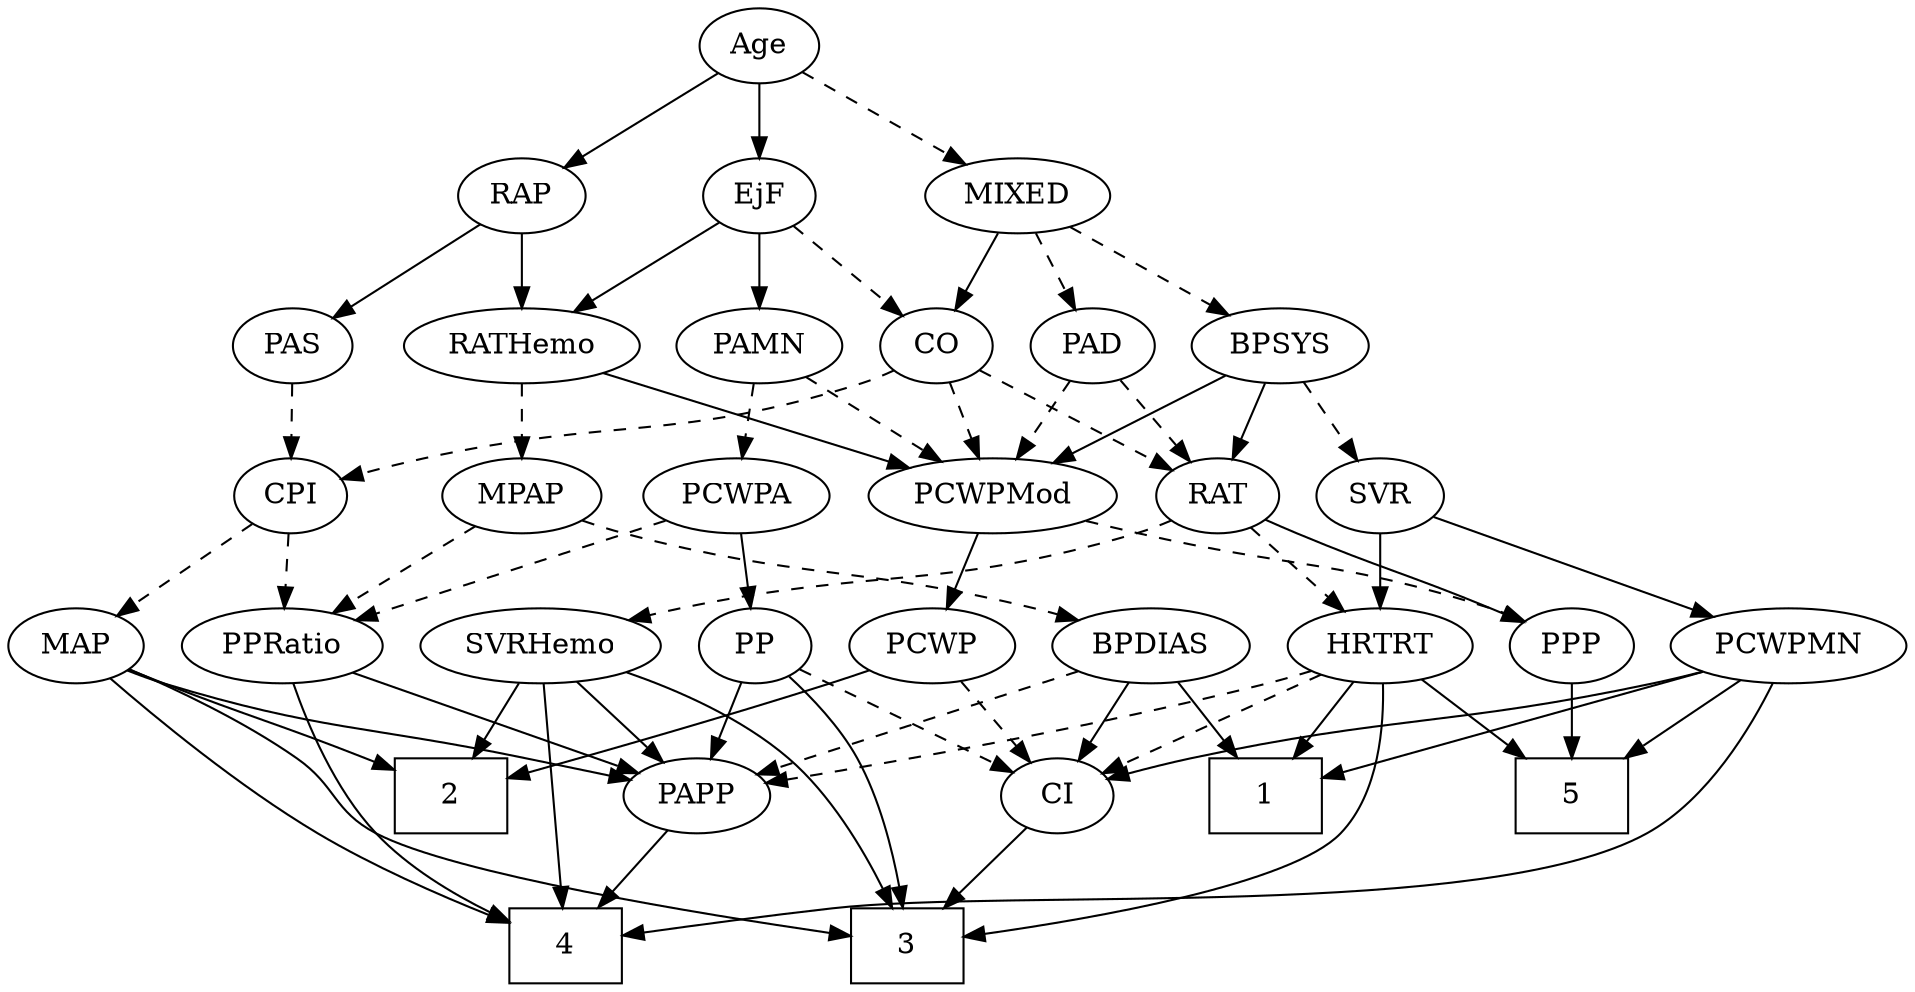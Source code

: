 strict digraph {
	graph [bb="0,0,826.59,468"];
	node [label="\N"];
	1	[height=0.5,
		pos="230.05,90",
		shape=box,
		width=0.75];
	2	[height=0.5,
		pos="584.05,90",
		shape=box,
		width=0.75];
	3	[height=0.5,
		pos="409.05,18",
		shape=box,
		width=0.75];
	4	[height=0.5,
		pos="677.05,18",
		shape=box,
		width=0.75];
	5	[height=0.5,
		pos="145.05,90",
		shape=box,
		width=0.75];
	Age	[height=0.5,
		pos="475.05,450",
		width=0.75];
	EjF	[height=0.5,
		pos="475.05,378",
		width=0.75];
	Age -> EjF	[pos="e,475.05,396.1 475.05,431.7 475.05,423.98 475.05,414.71 475.05,406.11",
		style=solid];
	RAP	[height=0.5,
		pos="548.05,378",
		width=0.77632];
	Age -> RAP	[pos="e,533.04,393.38 489.82,434.83 500.14,424.94 514.1,411.55 525.77,400.36",
		style=solid];
	MIXED	[height=0.5,
		pos="385.05,378",
		width=1.1193];
	Age -> MIXED	[pos="e,404.4,394.05 458.12,435.83 445.23,425.81 427.22,411.81 412.31,400.21",
		style=dashed];
	CO	[height=0.5,
		pos="420.05,306",
		width=0.75];
	EjF -> CO	[pos="e,431.96,322.16 463.11,361.81 455.83,352.55 446.38,340.52 438.19,330.09",
		style=dashed];
	PAMN	[height=0.5,
		pos="618.05,306",
		width=1.011];
	EjF -> PAMN	[pos="e,593,319.26 496.15,366.67 519.22,355.38 556.54,337.11 583.81,323.76",
		style=solid];
	RATHemo	[height=0.5,
		pos="514.05,306",
		width=1.3721];
	EjF -> RATHemo	[pos="e,504.51,324.12 484.09,360.76 488.68,352.53 494.37,342.32 499.55,333.02",
		style=solid];
	PAS	[height=0.5,
		pos="702.05,306",
		width=0.75];
	RAP -> PAS	[pos="e,680.12,316.96 570.44,366.82 596.94,354.78 641.21,334.65 671,321.11",
		style=solid];
	RAP -> RATHemo	[pos="e,522.28,323.96 539.99,360.41 536.02,352.25 531.15,342.22 526.71,333.07",
		style=solid];
	BPSYS	[height=0.5,
		pos="262.05,306",
		width=1.0471];
	MIXED -> BPSYS	[pos="e,285.57,320.39 361.04,363.34 342.04,352.52 315.31,337.32 294.42,325.43",
		style=dashed];
	PAD	[height=0.5,
		pos="346.05,306",
		width=0.79437];
	MIXED -> PAD	[pos="e,355.22,323.47 375.8,360.41 371.14,352.04 365.38,341.71 360.18,332.37",
		style=dashed];
	MIXED -> CO	[pos="e,411.89,323.31 393.52,360.05 397.66,351.77 402.74,341.62 407.33,332.42",
		style=solid];
	MPAP	[height=0.5,
		pos="520.05,234",
		width=0.97491];
	BPDIAS	[height=0.5,
		pos="330.05,162",
		width=1.1735];
	MPAP -> BPDIAS	[pos="e,361.44,174.19 492.62,222.3 487.14,220.19 481.41,218.01 476.05,216 440.65,202.74 400.25,188.11 370.94,177.59",
		style=dashed];
	PPRatio	[height=0.5,
		pos="708.05,162",
		width=1.1013];
	MPAP -> PPRatio	[pos="e,678.33,174.07 547.79,222.67 579.72,210.78 632.4,191.17 668.59,177.69",
		style=dashed];
	RAT	[height=0.5,
		pos="313.05,234",
		width=0.75827];
	BPSYS -> RAT	[pos="e,301.63,250.67 273.87,288.76 280.34,279.89 288.46,268.74 295.64,258.89",
		style=solid];
	SVR	[height=0.5,
		pos="230.05,234",
		width=0.77632];
	BPSYS -> SVR	[pos="e,237.72,251.79 254.3,288.05 250.6,279.97 246.1,270.12 241.98,261.11",
		style=dashed];
	PCWPMod	[height=0.5,
		pos="415.05,234",
		width=1.4443];
	BPSYS -> PCWPMod	[pos="e,384.89,248.8 288.35,292.97 312.35,281.99 348.14,265.61 375.57,253.06",
		style=solid];
	PAD -> RAT	[pos="e,320.81,251.47 338.23,288.41 334.32,280.13 329.51,269.92 325.14,260.66",
		style=dashed];
	PAD -> PCWPMod	[pos="e,398.99,251.29 360.68,290.15 369.72,280.98 381.52,269.01 391.82,258.56",
		style=dashed];
	CPI	[height=0.5,
		pos="706.05,234",
		width=0.75];
	CO -> CPI	[pos="e,685.29,245.69 440.6,294.12 445.55,291.82 450.9,289.62 456.05,288 547.64,259.23 577.3,280.29 669.05,252 671.33,251.3 673.65,250.48 \
675.96,249.6",
		style=dashed];
	CO -> RAT	[pos="e,331.83,247.29 401.41,292.81 384.56,281.78 359.53,265.41 340.41,252.9",
		style=dashed];
	CO -> PCWPMod	[pos="e,416.27,252.1 418.81,287.7 418.26,279.98 417.6,270.71 416.98,262.11",
		style=dashed];
	PAS -> CPI	[pos="e,705.07,252.1 703.03,287.7 703.48,279.98 704,270.71 704.5,262.11",
		style=dashed];
	PAMN -> PCWPMod	[pos="e,451.31,246.92 589.87,294.44 583.99,292.28 577.83,290.04 572.05,288 534.84,274.85 492.44,260.58 461.08,250.16",
		style=dashed];
	PCWPA	[height=0.5,
		pos="618.05,234",
		width=1.1555];
	PAMN -> PCWPA	[pos="e,618.05,252.1 618.05,287.7 618.05,279.98 618.05,270.71 618.05,262.11",
		style=dashed];
	RATHemo -> MPAP	[pos="e,518.58,252.1 515.53,287.7 516.19,279.98 516.98,270.71 517.72,262.11",
		style=dashed];
	RATHemo -> PCWPMod	[pos="e,436.96,250.49 492.07,289.46 478.36,279.77 460.51,267.15 445.45,256.5",
		style=solid];
	MAP	[height=0.5,
		pos="796.05,162",
		width=0.84854];
	CPI -> MAP	[pos="e,778.27,176.83 722.97,219.83 736.29,209.47 755.07,194.87 770.26,183.06",
		style=dashed];
	CPI -> PPRatio	[pos="e,707.56,180.1 706.54,215.7 706.76,207.98 707.03,198.71 707.27,190.11",
		style=dashed];
	SVRHemo	[height=0.5,
		pos="600.05,162",
		width=1.3902];
	RAT -> SVRHemo	[pos="e,563.04,174.22 334.88,222.99 340.99,220.45 347.7,217.91 354.05,216 435.11,191.67 458.74,199.74 541.05,180 545.07,179.04 549.23,\
177.97 553.39,176.86",
		style=dashed];
	PPP	[height=0.5,
		pos="145.05,162",
		width=0.75];
	RAT -> PPP	[pos="e,166.27,173.28 289.98,224.22 263.5,214.02 218.84,196.5 181.05,180 179.24,179.21 177.39,178.39 175.53,177.55",
		style=solid];
	HRTRT	[height=0.5,
		pos="230.05,162",
		width=1.1013];
	RAT -> HRTRT	[pos="e,248.14,178.26 296.65,219.17 285.07,209.4 269.31,196.11 256.03,184.91",
		style=dashed];
	PCWPMN	[height=0.5,
		pos="50.046,162",
		width=1.3902];
	SVR -> PCWPMN	[pos="e,82.734,175.71 206.51,223.85 177.59,212.6 127.99,193.31 92.378,179.46",
		style=solid];
	SVR -> HRTRT	[pos="e,230.05,180.1 230.05,215.7 230.05,207.98 230.05,198.71 230.05,190.11",
		style=solid];
	PCWPMod -> PPP	[pos="e,165.65,173.72 374.97,222.4 366.43,220.22 357.45,217.98 349.05,216 274.72,198.47 253.38,204.47 181.05,180 179.13,179.35 177.18,\
178.63 175.24,177.86",
		style=dashed];
	PCWP	[height=0.5,
		pos="497.05,162",
		width=0.97491];
	PCWPMod -> PCWP	[pos="e,479.63,177.86 433.65,217.12 444.97,207.45 459.57,194.99 471.91,184.46",
		style=solid];
	PP	[height=0.5,
		pos="417.05,162",
		width=0.75];
	PCWPA -> PP	[pos="e,438.16,173.53 585.49,222.66 539.24,207.96 459.38,182.5 453.05,180 451.21,179.28 449.34,178.5 447.47,177.7",
		style=solid];
	PCWPA -> PPRatio	[pos="e,688.86,177.92 637.57,217.81 650.16,208.02 666.71,195.15 680.61,184.34",
		style=dashed];
	PCWPMN -> 1	[pos="e,202.98,101.53 82.642,148.32 113.86,136.18 160.89,117.89 193.39,105.25",
		style=solid];
	PCWPMN -> 4	[pos="e,649.79,20.887 56.096,143.83 64.456,122.92 81.684,88.372 109.05,72 131.88,58.334 516.94,30.244 639.73,21.593",
		style=solid];
	PCWPMN -> 5	[pos="e,121.69,108.21 71.129,145.46 83.533,136.33 99.46,124.59 113.35,114.35",
		style=solid];
	CI	[height=0.5,
		pos="352.05,90",
		width=0.75];
	PCWPMN -> CI	[pos="e,326.38,96.02 87.399,149.84 94.561,147.81 102.02,145.78 109.05,144 182.21,125.5 268.74,107.56 316.28,98.033",
		style=solid];
	SVRHemo -> 2	[pos="e,587.96,108.1 596.09,143.7 594.33,135.98 592.21,126.71 590.24,118.11",
		style=solid];
	SVRHemo -> 3	[pos="e,436.47,30.691 584.24,144.86 560.66,120.86 518.16,77.935 510.05,72 490.04,57.366 465.45,44.371 445.54,34.912",
		style=solid];
	SVRHemo -> 4	[pos="e,667.68,36.268 609.18,144.15 622.42,119.73 647.08,74.265 662.74,45.375",
		style=solid];
	PAPP	[height=0.5,
		pos="469.05,90",
		width=0.88464];
	SVRHemo -> PAPP	[pos="e,491.48,102.99 573.22,146.67 552.13,135.4 522.7,119.67 500.5,107.81",
		style=solid];
	BPDIAS -> 1	[pos="e,254.39,108.04 308.84,146.15 295.51,136.83 278.05,124.61 262.96,114.04",
		style=solid];
	BPDIAS -> CI	[pos="e,346.77,107.79 335.37,144.05 337.88,136.06 340.94,126.33 343.75,117.4",
		style=solid];
	BPDIAS -> PAPP	[pos="e,445.79,102.71 356.19,147.83 378.96,136.37 412.07,119.69 436.55,107.37",
		style=dashed];
	MAP -> 2	[pos="e,611.21,102.83 772.75,150.19 767.63,148 762.2,145.82 757.05,144 699.69,123.8 682.58,127.69 625.05,108 623.63,107.52 622.2,107.01 \
620.76,106.48",
		style=solid];
	MAP -> 3	[pos="e,436.27,23.828 775.33,148.61 743.11,129.78 678.59,93.846 620.05,72 560.87,49.921 488.98,34.073 446.23,25.736",
		style=solid];
	MAP -> 4	[pos="e,691.47,36.21 783.08,145.53 762.6,121.09 722.56,73.306 697.96,43.963",
		style=solid];
	MAP -> PAPP	[pos="e,498.25,97.586 772.88,149.82 767.75,147.65 762.28,145.57 757.05,144 666.75,116.97 640.58,125.92 548.05,108 535,105.47 520.8,102.49 \
508.08,99.735",
		style=solid];
	PP -> 3	[pos="e,410.01,36.189 416.08,143.87 414.72,119.67 412.21,75.211 410.59,46.393",
		style=solid];
	PP -> CI	[pos="e,365.81,105.82 403.26,146.15 394.38,136.6 382.68,123.99 372.71,113.25",
		style=dashed];
	PP -> PAPP	[pos="e,457.18,106.98 428.59,145.46 435.22,136.53 443.71,125.11 451.19,115.04",
		style=solid];
	PPP -> 5	[pos="e,145.05,108.1 145.05,143.7 145.05,135.98 145.05,126.71 145.05,118.11",
		style=solid];
	PPRatio -> 4	[pos="e,681.89,36.111 705.14,143.86 702,125.89 696.69,96.85 691.05,72 689.12,63.517 686.78,54.335 684.57,46.035",
		style=solid];
	PPRatio -> PAPP	[pos="e,497.53,98.357 677.82,150.19 671.63,148.06 665.15,145.91 659.05,144 606.84,127.68 545.81,111.09 507.3,100.92",
		style=solid];
	PCWP -> 2	[pos="e,562.66,108.2 515.07,146.5 526.53,137.28 541.63,125.13 554.78,114.55",
		style=solid];
	PCWP -> CI	[pos="e,373.45,101.33 472.45,149.13 447.69,137.17 409.45,118.71 382.73,105.81",
		style=dashed];
	CI -> 3	[pos="e,395.1,36.127 364.41,73.811 371.47,65.141 380.5,54.052 388.59,44.12",
		style=solid];
	PAPP -> 4	[pos="e,649.72,28.196 495.81,79.992 532.51,67.643 598.59,45.405 640.01,31.464",
		style=solid];
	HRTRT -> 1	[pos="e,230.05,108.1 230.05,143.7 230.05,135.98 230.05,126.71 230.05,118.11",
		style=solid];
	HRTRT -> 3	[pos="e,381.72,31.955 243.15,144.87 259.07,125.92 287.37,94.271 316.05,72 333.54,58.412 354.91,45.985 372.75,36.585",
		style=solid];
	HRTRT -> 5	[pos="e,165.84,108.13 211.6,145.81 200.55,136.71 186.25,124.94 173.75,114.64",
		style=solid];
	HRTRT -> CI	[pos="e,332.22,102.37 253.57,147.5 273.47,136.08 302.07,119.68 323.32,107.48",
		style=dashed];
	HRTRT -> PAPP	[pos="e,440.56,98.357 260.27,150.19 266.46,148.06 272.94,145.91 279.05,144 331.25,127.68 392.28,111.09 430.79,100.92",
		style=dashed];
}
